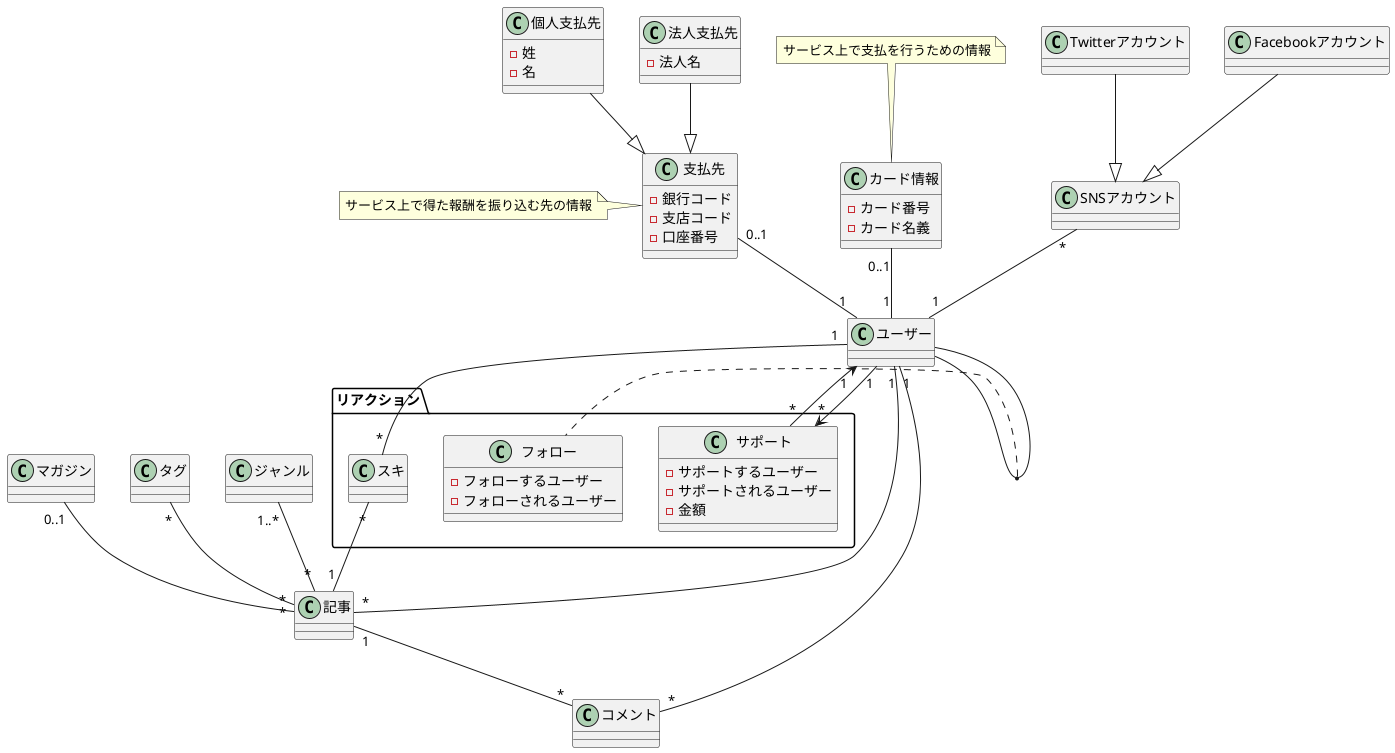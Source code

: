 @startuml
class ユーザー
class 記事
class コメント
class マガジン
class タグ
class ジャンル

class 支払先 {
  - 銀行コード
  - 支店コード
  - 口座番号
}
note left of 支払先 : サービス上で得た報酬を振り込む先の情報

class 個人支払先 {
  - 姓
  - 名
}
class 法人支払先 {
  - 法人名
}

class カード情報 {
  - カード番号
  - カード名義
}
note top of カード情報 : サービス上で支払を行うための情報
ユーザー "1" -up- "0..1" カード情報

ユーザー "1" -up- "0..1" "支払先"
"個人支払先" --|> "支払先"
"法人支払先" --|> "支払先"

ユーザー "1" -- "*" 記事
記事 "1" -- "*" コメント
ユーザー "1" -- "*" コメント

ジャンル "1..*" -- "*" 記事

タグ "*" -- "*" 記事

マガジン "0..1" -- "*" 記事

package リアクション {
    class サポート {
        - サポートするユーザー
        - サポートされるユーザー
        - 金額
    }
    ユーザー "1" --> "*" サポート
    サポート "*" --> "1" ユーザー

    class フォロー {
        - フォローするユーザー
        - フォローされるユーザー
    }

    (ユーザー, ユーザー).. フォロー

    class スキ
    ユーザー "1" -- "*" スキ
    スキ "*" -- "1" 記事
}


class SNSアカウント
ユーザー "1"-up-"*" SNSアカウント
class Twitterアカウント
class Facebookアカウント
Twitterアカウント --|> SNSアカウント
Facebookアカウント --|> SNSアカウント
@enduml